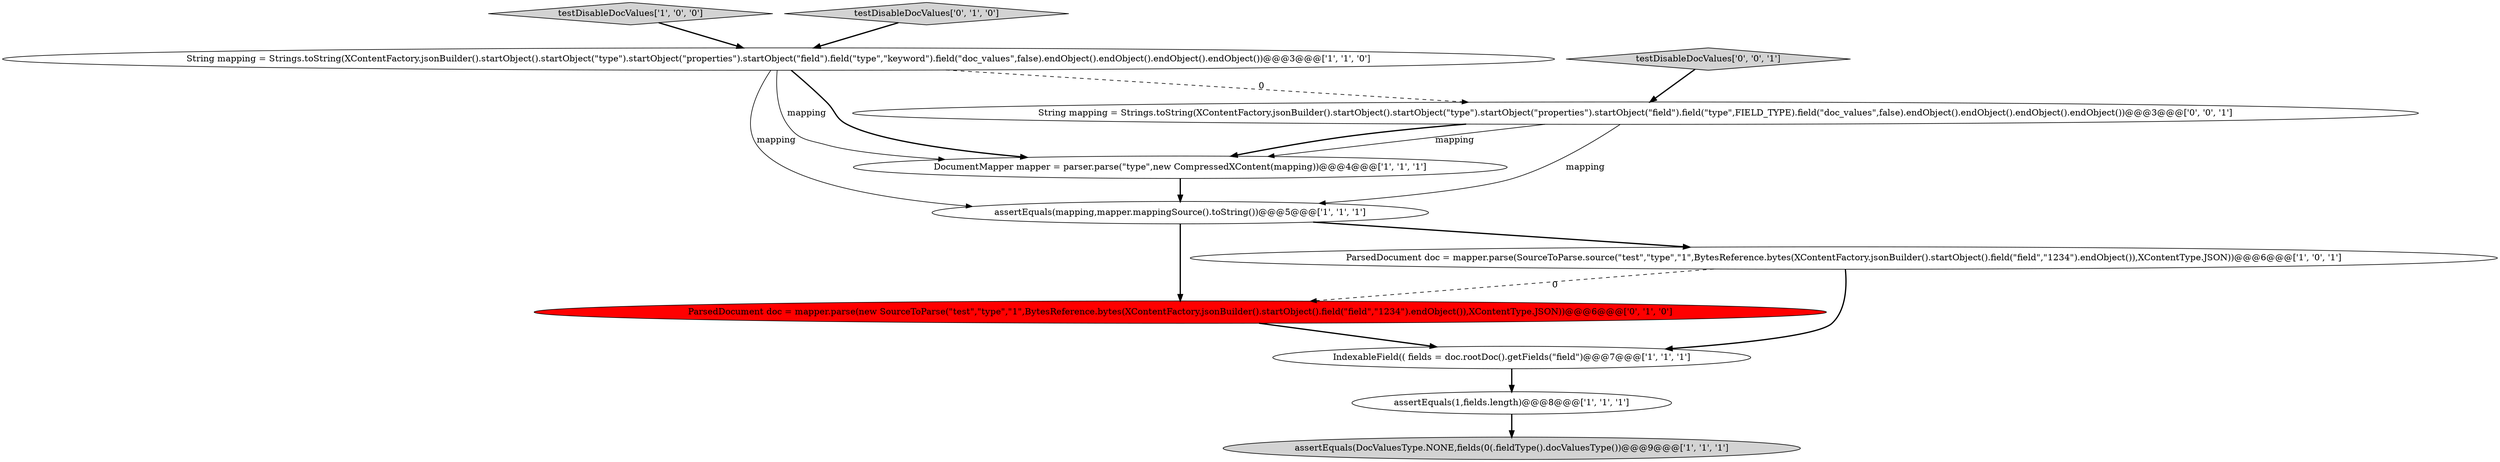 digraph {
6 [style = filled, label = "assertEquals(DocValuesType.NONE,fields(0(.fieldType().docValuesType())@@@9@@@['1', '1', '1']", fillcolor = lightgray, shape = ellipse image = "AAA0AAABBB1BBB"];
11 [style = filled, label = "String mapping = Strings.toString(XContentFactory.jsonBuilder().startObject().startObject(\"type\").startObject(\"properties\").startObject(\"field\").field(\"type\",FIELD_TYPE).field(\"doc_values\",false).endObject().endObject().endObject().endObject())@@@3@@@['0', '0', '1']", fillcolor = white, shape = ellipse image = "AAA0AAABBB3BBB"];
8 [style = filled, label = "ParsedDocument doc = mapper.parse(new SourceToParse(\"test\",\"type\",\"1\",BytesReference.bytes(XContentFactory.jsonBuilder().startObject().field(\"field\",\"1234\").endObject()),XContentType.JSON))@@@6@@@['0', '1', '0']", fillcolor = red, shape = ellipse image = "AAA1AAABBB2BBB"];
5 [style = filled, label = "testDisableDocValues['1', '0', '0']", fillcolor = lightgray, shape = diamond image = "AAA0AAABBB1BBB"];
3 [style = filled, label = "String mapping = Strings.toString(XContentFactory.jsonBuilder().startObject().startObject(\"type\").startObject(\"properties\").startObject(\"field\").field(\"type\",\"keyword\").field(\"doc_values\",false).endObject().endObject().endObject().endObject())@@@3@@@['1', '1', '0']", fillcolor = white, shape = ellipse image = "AAA0AAABBB1BBB"];
4 [style = filled, label = "ParsedDocument doc = mapper.parse(SourceToParse.source(\"test\",\"type\",\"1\",BytesReference.bytes(XContentFactory.jsonBuilder().startObject().field(\"field\",\"1234\").endObject()),XContentType.JSON))@@@6@@@['1', '0', '1']", fillcolor = white, shape = ellipse image = "AAA0AAABBB1BBB"];
7 [style = filled, label = "assertEquals(1,fields.length)@@@8@@@['1', '1', '1']", fillcolor = white, shape = ellipse image = "AAA0AAABBB1BBB"];
9 [style = filled, label = "testDisableDocValues['0', '1', '0']", fillcolor = lightgray, shape = diamond image = "AAA0AAABBB2BBB"];
10 [style = filled, label = "testDisableDocValues['0', '0', '1']", fillcolor = lightgray, shape = diamond image = "AAA0AAABBB3BBB"];
0 [style = filled, label = "assertEquals(mapping,mapper.mappingSource().toString())@@@5@@@['1', '1', '1']", fillcolor = white, shape = ellipse image = "AAA0AAABBB1BBB"];
1 [style = filled, label = "DocumentMapper mapper = parser.parse(\"type\",new CompressedXContent(mapping))@@@4@@@['1', '1', '1']", fillcolor = white, shape = ellipse image = "AAA0AAABBB1BBB"];
2 [style = filled, label = "IndexableField(( fields = doc.rootDoc().getFields(\"field\")@@@7@@@['1', '1', '1']", fillcolor = white, shape = ellipse image = "AAA0AAABBB1BBB"];
5->3 [style = bold, label=""];
9->3 [style = bold, label=""];
11->0 [style = solid, label="mapping"];
3->1 [style = solid, label="mapping"];
1->0 [style = bold, label=""];
4->2 [style = bold, label=""];
2->7 [style = bold, label=""];
3->0 [style = solid, label="mapping"];
3->1 [style = bold, label=""];
8->2 [style = bold, label=""];
4->8 [style = dashed, label="0"];
0->4 [style = bold, label=""];
11->1 [style = bold, label=""];
3->11 [style = dashed, label="0"];
7->6 [style = bold, label=""];
0->8 [style = bold, label=""];
10->11 [style = bold, label=""];
11->1 [style = solid, label="mapping"];
}
